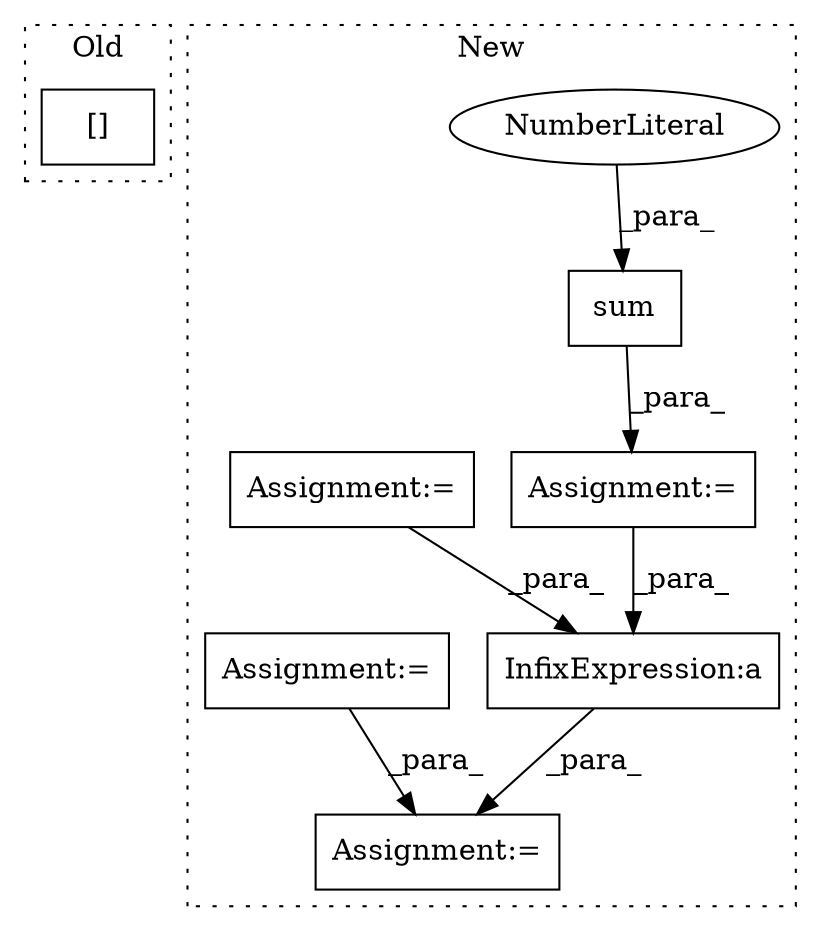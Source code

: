 digraph G {
subgraph cluster0 {
1 [label="[]" a="2" s="3471,3480" l="8,1" shape="box"];
label = "Old";
style="dotted";
}
subgraph cluster1 {
2 [label="sum" a="32" s="3832,3856" l="4,1" shape="box"];
3 [label="Assignment:=" a="7" s="3825" l="1" shape="box"];
4 [label="NumberLiteral" a="34" s="3855" l="1" shape="ellipse"];
5 [label="Assignment:=" a="7" s="4019" l="1" shape="box"];
6 [label="Assignment:=" a="7" s="3278" l="5" shape="box"];
7 [label="Assignment:=" a="7" s="3233" l="5" shape="box"];
8 [label="InfixExpression:a" a="27" s="3870" l="3" shape="box"];
label = "New";
style="dotted";
}
2 -> 3 [label="_para_"];
3 -> 8 [label="_para_"];
4 -> 2 [label="_para_"];
6 -> 8 [label="_para_"];
7 -> 5 [label="_para_"];
8 -> 5 [label="_para_"];
}